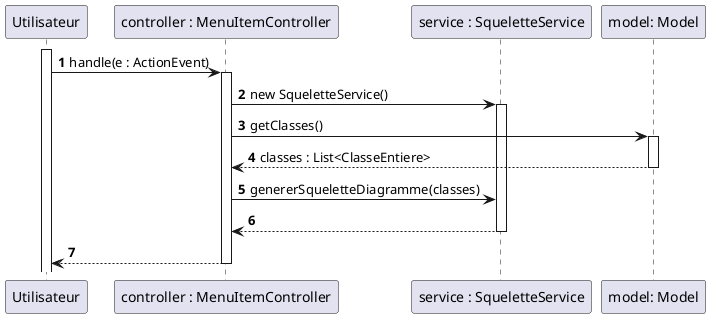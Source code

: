 @startuml

autonumber

participant "Utilisateur" as user
participant "controller : MenuItemController" as controller
participant "service : SqueletteService" as service
participant "model: Model" as model



activate user
user -> controller : handle(e : ActionEvent)
activate controller
controller -> service : new SqueletteService()
activate service
controller -> model : getClasses()
activate model
model --> controller : classes : List<ClasseEntiere>
deactivate model
controller -> service : genererSqueletteDiagramme(classes)
service --> controller
deactivate service
controller --> user
deactivate controller

@enduml